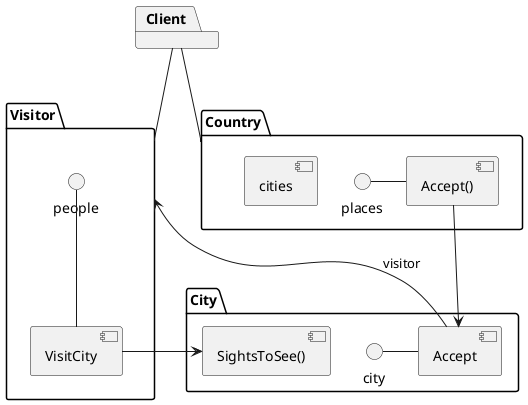 @startuml



package "Client" {
}

package "Country" {
Client -- Country
places - [Accept()]
[cities]
}

package "City" {
city - [Accept]
[Accept()] --> [Accept]
[SightsToSee()]
}

package "Visitor" {
Client -- Visitor
[Accept] --> Visitor:visitor
[VisitCity] --> [SightsToSee()]
people -- [VisitCity]
}

@enduml
